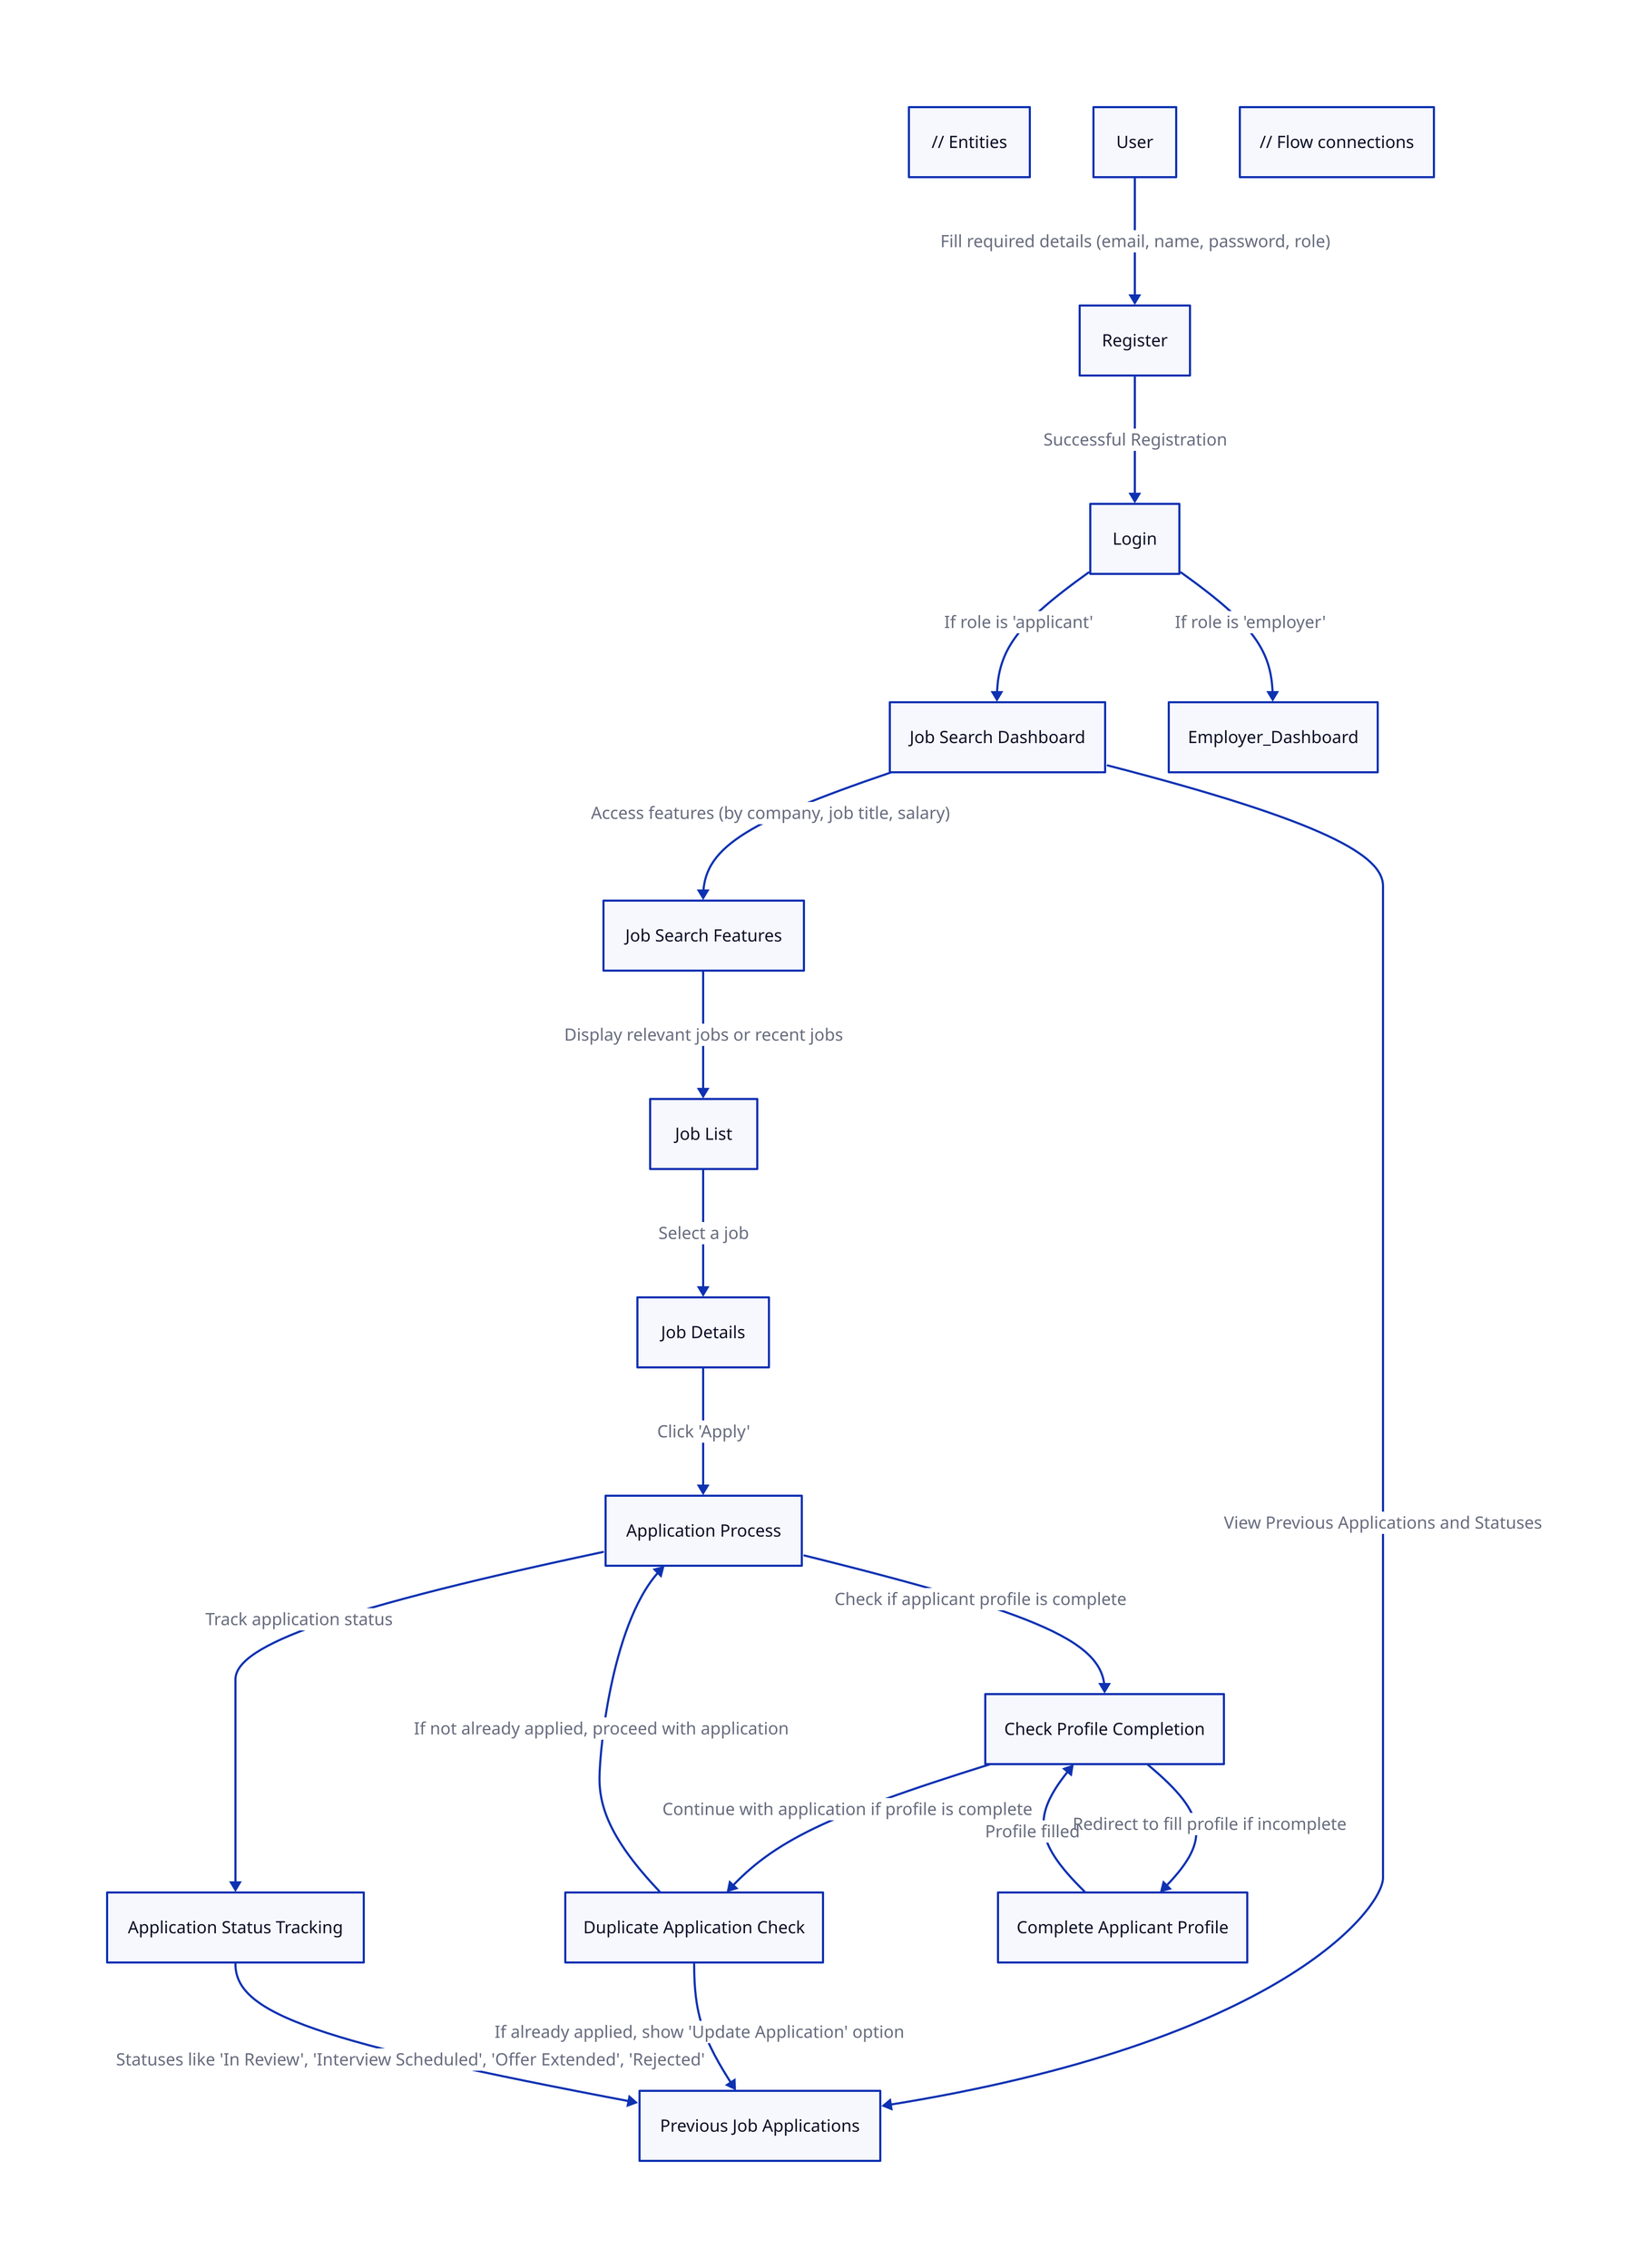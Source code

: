 // Entities
User {
  label: "User"
}

Registration {
  label: "Register"
}

Login {
  label: "Login"
}

Applicant_Dashboard {
  label: "Job Search Dashboard"
}

Job_Search_Features {
  label: "Job Search Features"
}

Job_List {
  label: "Job List"
}

Job_Details {
  label: "Job Details"
}

Application_Process {
  label: "Application Process"
}

Duplicate_Application_Check {
  label: "Duplicate Application Check"
}

Application_Status {
  label: "Application Status Tracking"
}

Previous_Applications {
  label: "Previous Job Applications"
}

Applicant_Profile {
  label: "Complete Applicant Profile"
}

Completion_Check {
  label: "Check Profile Completion"
}

// Flow connections
User -> Registration: "Fill required details (email, name, password, role)"
Registration -> Login: "Successful Registration"
Login -> Applicant_Dashboard: "If role is 'applicant'"
Login -> Employer_Dashboard: "If role is 'employer'"

Applicant_Dashboard -> Job_Search_Features: "Access features (by company, job title, salary)"
Applicant_Dashboard -> Previous_Applications: "View Previous Applications and Statuses"

Job_Search_Features -> Job_List: "Display relevant jobs or recent jobs"
Job_List -> Job_Details: "Select a job"
Job_Details -> Application_Process: "Click 'Apply'"

Application_Process -> Completion_Check: "Check if applicant profile is complete"
Completion_Check -> Applicant_Profile: "Redirect to fill profile if incomplete"
Applicant_Profile -> Completion_Check: "Profile filled"
Completion_Check -> Duplicate_Application_Check: "Continue with application if profile is complete"

Duplicate_Application_Check -> Application_Process: "If not already applied, proceed with application"
Duplicate_Application_Check -> Previous_Applications: "If already applied, show 'Update Application' option"

Application_Process -> Application_Status: "Track application status"
Application_Status -> Previous_Applications: "Statuses like 'In Review', 'Interview Scheduled', 'Offer Extended', 'Rejected'"
